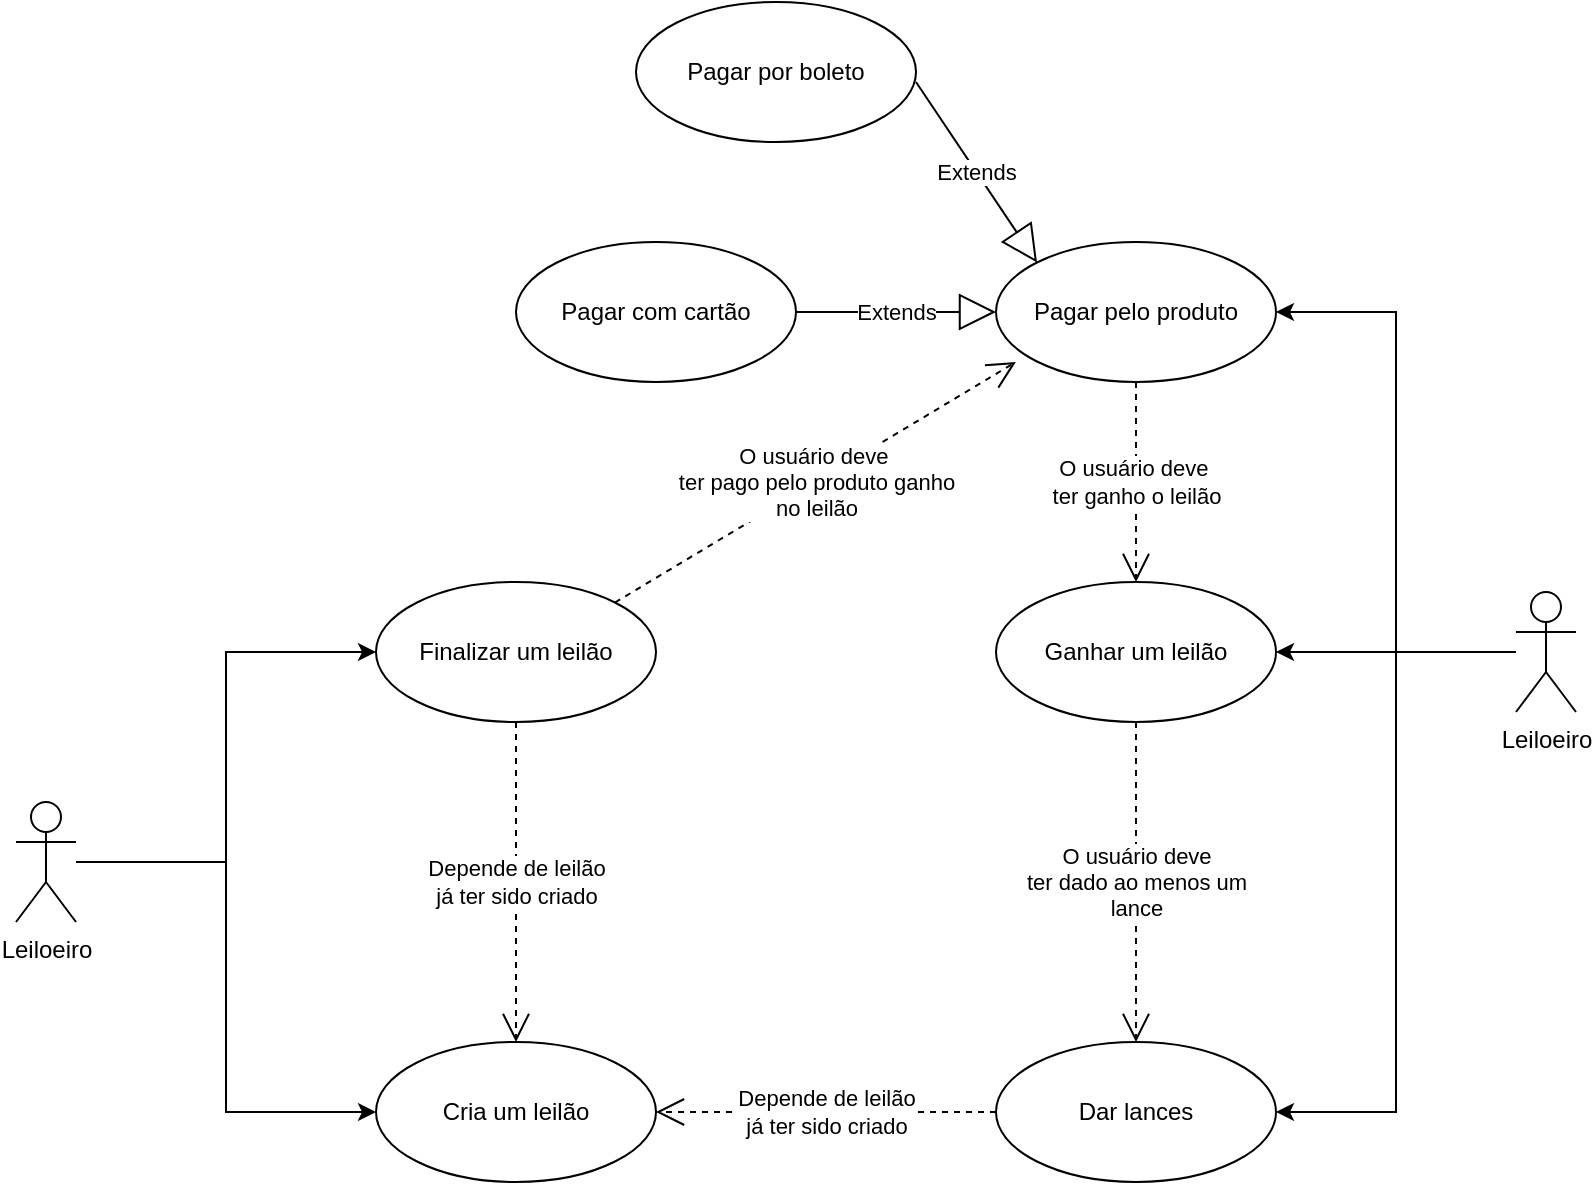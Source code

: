 <mxfile version="13.9.3" type="github">
  <diagram id="fU9lGBUYQ2ge4V4bJ-36" name="Page-1">
    <mxGraphModel dx="1221" dy="2602" grid="1" gridSize="10" guides="1" tooltips="1" connect="1" arrows="1" fold="1" page="1" pageScale="1" pageWidth="1200" pageHeight="1920" math="0" shadow="0">
      <root>
        <mxCell id="0" />
        <mxCell id="1" parent="0" />
        <mxCell id="dqkOeJH_ota_kghcTByx-15" style="edgeStyle=orthogonalEdgeStyle;rounded=0;orthogonalLoop=1;jettySize=auto;html=1;entryX=0;entryY=0.5;entryDx=0;entryDy=0;" edge="1" parent="1" source="dqkOeJH_ota_kghcTByx-1" target="dqkOeJH_ota_kghcTByx-14">
          <mxGeometry relative="1" as="geometry" />
        </mxCell>
        <mxCell id="dqkOeJH_ota_kghcTByx-38" style="edgeStyle=orthogonalEdgeStyle;rounded=0;orthogonalLoop=1;jettySize=auto;html=1;entryX=0;entryY=0.5;entryDx=0;entryDy=0;" edge="1" parent="1" source="dqkOeJH_ota_kghcTByx-1" target="dqkOeJH_ota_kghcTByx-3">
          <mxGeometry relative="1" as="geometry" />
        </mxCell>
        <mxCell id="dqkOeJH_ota_kghcTByx-1" value="Leiloeiro" style="shape=umlActor;verticalLabelPosition=bottom;verticalAlign=top;html=1;outlineConnect=0;" vertex="1" parent="1">
          <mxGeometry x="190" y="360" width="30" height="60" as="geometry" />
        </mxCell>
        <mxCell id="dqkOeJH_ota_kghcTByx-3" value="Cria um leilão" style="ellipse;whiteSpace=wrap;html=1;" vertex="1" parent="1">
          <mxGeometry x="370" y="480" width="140" height="70" as="geometry" />
        </mxCell>
        <mxCell id="dqkOeJH_ota_kghcTByx-18" style="edgeStyle=orthogonalEdgeStyle;rounded=0;orthogonalLoop=1;jettySize=auto;html=1;entryX=1;entryY=0.5;entryDx=0;entryDy=0;" edge="1" parent="1" source="dqkOeJH_ota_kghcTByx-5" target="dqkOeJH_ota_kghcTByx-17">
          <mxGeometry relative="1" as="geometry" />
        </mxCell>
        <mxCell id="dqkOeJH_ota_kghcTByx-28" style="edgeStyle=orthogonalEdgeStyle;rounded=0;orthogonalLoop=1;jettySize=auto;html=1;entryX=1;entryY=0.5;entryDx=0;entryDy=0;" edge="1" parent="1" source="dqkOeJH_ota_kghcTByx-5" target="dqkOeJH_ota_kghcTByx-25">
          <mxGeometry relative="1" as="geometry" />
        </mxCell>
        <mxCell id="dqkOeJH_ota_kghcTByx-37" style="edgeStyle=orthogonalEdgeStyle;rounded=0;orthogonalLoop=1;jettySize=auto;html=1;entryX=1;entryY=0.5;entryDx=0;entryDy=0;" edge="1" parent="1" source="dqkOeJH_ota_kghcTByx-5" target="dqkOeJH_ota_kghcTByx-6">
          <mxGeometry relative="1" as="geometry" />
        </mxCell>
        <mxCell id="dqkOeJH_ota_kghcTByx-5" value="Leiloeiro" style="shape=umlActor;verticalLabelPosition=bottom;verticalAlign=top;html=1;outlineConnect=0;" vertex="1" parent="1">
          <mxGeometry x="940" y="255" width="30" height="60" as="geometry" />
        </mxCell>
        <mxCell id="dqkOeJH_ota_kghcTByx-6" value="Dar lances" style="ellipse;whiteSpace=wrap;html=1;" vertex="1" parent="1">
          <mxGeometry x="680" y="480" width="140" height="70" as="geometry" />
        </mxCell>
        <mxCell id="dqkOeJH_ota_kghcTByx-14" value="Finalizar um leilão" style="ellipse;whiteSpace=wrap;html=1;" vertex="1" parent="1">
          <mxGeometry x="370" y="250" width="140" height="70" as="geometry" />
        </mxCell>
        <mxCell id="dqkOeJH_ota_kghcTByx-17" value="Ganhar um leilão" style="ellipse;whiteSpace=wrap;html=1;" vertex="1" parent="1">
          <mxGeometry x="680" y="250" width="140" height="70" as="geometry" />
        </mxCell>
        <mxCell id="dqkOeJH_ota_kghcTByx-25" value="Pagar pelo produto" style="ellipse;whiteSpace=wrap;html=1;" vertex="1" parent="1">
          <mxGeometry x="680" y="80" width="140" height="70" as="geometry" />
        </mxCell>
        <mxCell id="dqkOeJH_ota_kghcTByx-31" value="Pagar com cartão" style="ellipse;whiteSpace=wrap;html=1;" vertex="1" parent="1">
          <mxGeometry x="440" y="80" width="140" height="70" as="geometry" />
        </mxCell>
        <mxCell id="dqkOeJH_ota_kghcTByx-32" value="Pagar por boleto" style="ellipse;whiteSpace=wrap;html=1;" vertex="1" parent="1">
          <mxGeometry x="500" y="-40" width="140" height="70" as="geometry" />
        </mxCell>
        <mxCell id="dqkOeJH_ota_kghcTByx-39" value="Depende de leilão&lt;br&gt;já ter sido criado" style="endArrow=open;endSize=12;dashed=1;html=1;entryX=1;entryY=0.5;entryDx=0;entryDy=0;" edge="1" parent="1" source="dqkOeJH_ota_kghcTByx-6" target="dqkOeJH_ota_kghcTByx-3">
          <mxGeometry width="160" relative="1" as="geometry">
            <mxPoint x="520" y="514.41" as="sourcePoint" />
            <mxPoint x="680" y="514.41" as="targetPoint" />
          </mxGeometry>
        </mxCell>
        <mxCell id="dqkOeJH_ota_kghcTByx-41" value="Extends" style="endArrow=block;endSize=16;endFill=0;html=1;entryX=0;entryY=0;entryDx=0;entryDy=0;" edge="1" parent="1" target="dqkOeJH_ota_kghcTByx-25">
          <mxGeometry width="160" relative="1" as="geometry">
            <mxPoint x="640" as="sourcePoint" />
            <mxPoint x="800" as="targetPoint" />
          </mxGeometry>
        </mxCell>
        <mxCell id="dqkOeJH_ota_kghcTByx-42" value="Extends" style="endArrow=block;endSize=16;endFill=0;html=1;exitX=1;exitY=0.5;exitDx=0;exitDy=0;entryX=0;entryY=0.5;entryDx=0;entryDy=0;" edge="1" parent="1" source="dqkOeJH_ota_kghcTByx-31" target="dqkOeJH_ota_kghcTByx-25">
          <mxGeometry width="160" relative="1" as="geometry">
            <mxPoint x="650" y="10" as="sourcePoint" />
            <mxPoint x="670" y="115" as="targetPoint" />
          </mxGeometry>
        </mxCell>
        <mxCell id="dqkOeJH_ota_kghcTByx-43" value="Depende de leilão&lt;br&gt;já ter sido criado" style="endArrow=open;endSize=12;dashed=1;html=1;entryX=0.5;entryY=0;entryDx=0;entryDy=0;exitX=0.5;exitY=1;exitDx=0;exitDy=0;" edge="1" parent="1" source="dqkOeJH_ota_kghcTByx-14" target="dqkOeJH_ota_kghcTByx-3">
          <mxGeometry width="160" relative="1" as="geometry">
            <mxPoint x="690.0" y="525" as="sourcePoint" />
            <mxPoint x="520" y="525" as="targetPoint" />
          </mxGeometry>
        </mxCell>
        <mxCell id="dqkOeJH_ota_kghcTByx-44" value="O usuário deve&amp;nbsp;&lt;br&gt;ter ganho o leilão" style="endArrow=open;endSize=12;dashed=1;html=1;exitX=0.5;exitY=1;exitDx=0;exitDy=0;entryX=0.5;entryY=0;entryDx=0;entryDy=0;" edge="1" parent="1" source="dqkOeJH_ota_kghcTByx-25" target="dqkOeJH_ota_kghcTByx-17">
          <mxGeometry width="160" relative="1" as="geometry">
            <mxPoint x="560" y="250" as="sourcePoint" />
            <mxPoint x="720" y="250" as="targetPoint" />
          </mxGeometry>
        </mxCell>
        <mxCell id="dqkOeJH_ota_kghcTByx-45" value="O usuário deve&amp;nbsp;&lt;br&gt;ter pago pelo produto ganho&lt;br&gt;no leilão" style="endArrow=open;endSize=12;dashed=1;html=1;entryX=0.071;entryY=0.857;entryDx=0;entryDy=0;entryPerimeter=0;exitX=1;exitY=0;exitDx=0;exitDy=0;" edge="1" parent="1" source="dqkOeJH_ota_kghcTByx-14" target="dqkOeJH_ota_kghcTByx-25">
          <mxGeometry width="160" relative="1" as="geometry">
            <mxPoint x="570" y="270" as="sourcePoint" />
            <mxPoint x="720" y="250" as="targetPoint" />
          </mxGeometry>
        </mxCell>
        <mxCell id="dqkOeJH_ota_kghcTByx-46" value="O usuário deve&lt;br&gt;ter dado ao menos um&lt;br&gt;lance" style="endArrow=open;endSize=12;dashed=1;html=1;exitX=0.5;exitY=1;exitDx=0;exitDy=0;entryX=0.5;entryY=0;entryDx=0;entryDy=0;" edge="1" parent="1" source="dqkOeJH_ota_kghcTByx-17" target="dqkOeJH_ota_kghcTByx-6">
          <mxGeometry width="160" relative="1" as="geometry">
            <mxPoint x="760" y="160" as="sourcePoint" />
            <mxPoint x="760" y="260" as="targetPoint" />
          </mxGeometry>
        </mxCell>
      </root>
    </mxGraphModel>
  </diagram>
</mxfile>
